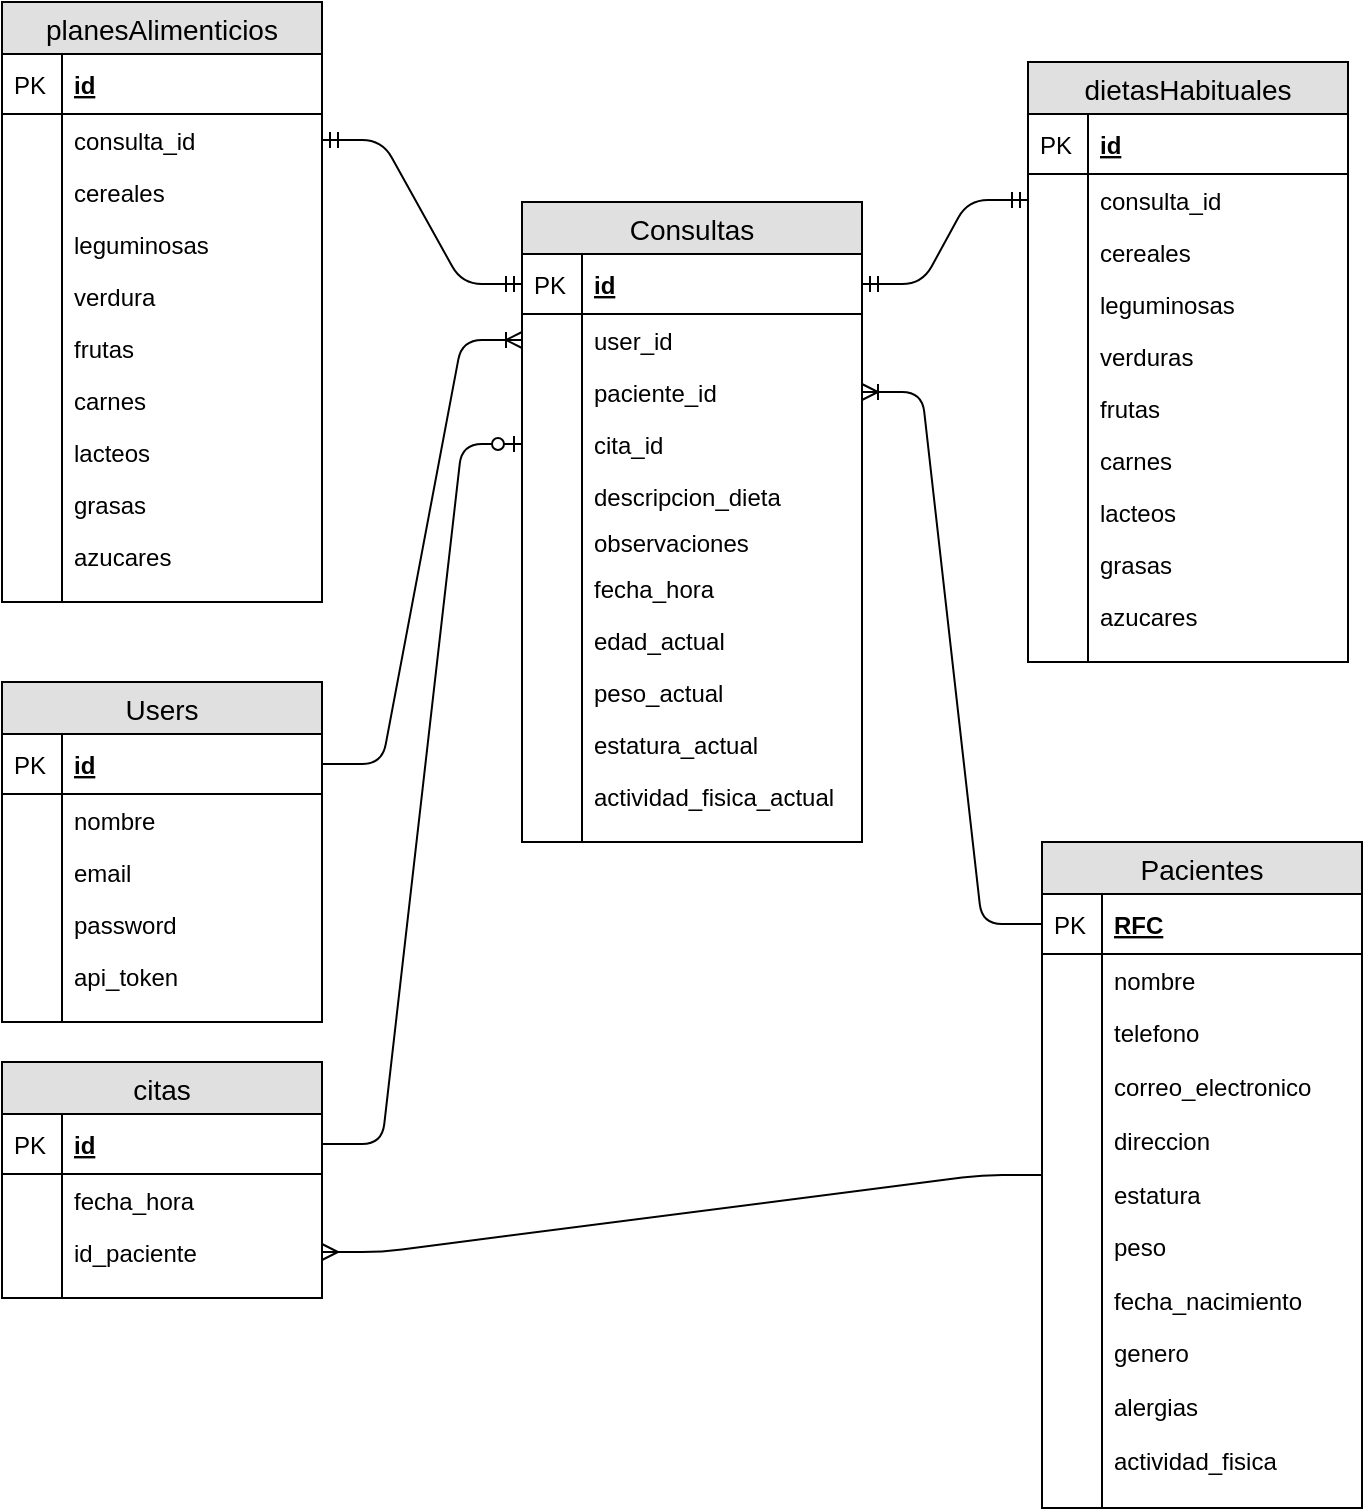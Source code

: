 <mxfile version="12.4.3" type="gitlab" pages="1">
  <diagram id="oVE6bmWussB_9HKteIKD" name="Page-1">
    <mxGraphModel dx="868" dy="492" grid="1" gridSize="10" guides="1" tooltips="1" connect="1" arrows="1" fold="1" page="1" pageScale="1" pageWidth="827" pageHeight="1169" math="0" shadow="0">
      <root>
        <mxCell id="0"/>
        <mxCell id="1" parent="0"/>
        <mxCell id="abFm9yk0dOPrLD0_e7VD-5" value="Users" style="swimlane;fontStyle=0;childLayout=stackLayout;horizontal=1;startSize=26;fillColor=#e0e0e0;horizontalStack=0;resizeParent=1;resizeParentMax=0;resizeLast=0;collapsible=1;marginBottom=0;swimlaneFillColor=#ffffff;align=center;fontSize=14;" parent="1" vertex="1">
          <mxGeometry x="120" y="350" width="160" height="170" as="geometry"/>
        </mxCell>
        <mxCell id="abFm9yk0dOPrLD0_e7VD-6" value="id" style="shape=partialRectangle;top=0;left=0;right=0;bottom=1;align=left;verticalAlign=middle;fillColor=none;spacingLeft=34;spacingRight=4;overflow=hidden;rotatable=0;points=[[0,0.5],[1,0.5]];portConstraint=eastwest;dropTarget=0;fontStyle=5;fontSize=12;" parent="abFm9yk0dOPrLD0_e7VD-5" vertex="1">
          <mxGeometry y="26" width="160" height="30" as="geometry"/>
        </mxCell>
        <mxCell id="abFm9yk0dOPrLD0_e7VD-7" value="PK" style="shape=partialRectangle;top=0;left=0;bottom=0;fillColor=none;align=left;verticalAlign=middle;spacingLeft=4;spacingRight=4;overflow=hidden;rotatable=0;points=[];portConstraint=eastwest;part=1;fontSize=12;" parent="abFm9yk0dOPrLD0_e7VD-6" vertex="1" connectable="0">
          <mxGeometry width="30" height="30" as="geometry"/>
        </mxCell>
        <mxCell id="abFm9yk0dOPrLD0_e7VD-8" value="nombre" style="shape=partialRectangle;top=0;left=0;right=0;bottom=0;align=left;verticalAlign=top;fillColor=none;spacingLeft=34;spacingRight=4;overflow=hidden;rotatable=0;points=[[0,0.5],[1,0.5]];portConstraint=eastwest;dropTarget=0;fontSize=12;" parent="abFm9yk0dOPrLD0_e7VD-5" vertex="1">
          <mxGeometry y="56" width="160" height="26" as="geometry"/>
        </mxCell>
        <mxCell id="abFm9yk0dOPrLD0_e7VD-9" value="" style="shape=partialRectangle;top=0;left=0;bottom=0;fillColor=none;align=left;verticalAlign=top;spacingLeft=4;spacingRight=4;overflow=hidden;rotatable=0;points=[];portConstraint=eastwest;part=1;fontSize=12;" parent="abFm9yk0dOPrLD0_e7VD-8" vertex="1" connectable="0">
          <mxGeometry width="30" height="26" as="geometry"/>
        </mxCell>
        <mxCell id="abFm9yk0dOPrLD0_e7VD-10" value="email" style="shape=partialRectangle;top=0;left=0;right=0;bottom=0;align=left;verticalAlign=top;fillColor=none;spacingLeft=34;spacingRight=4;overflow=hidden;rotatable=0;points=[[0,0.5],[1,0.5]];portConstraint=eastwest;dropTarget=0;fontSize=12;" parent="abFm9yk0dOPrLD0_e7VD-5" vertex="1">
          <mxGeometry y="82" width="160" height="26" as="geometry"/>
        </mxCell>
        <mxCell id="abFm9yk0dOPrLD0_e7VD-11" value="" style="shape=partialRectangle;top=0;left=0;bottom=0;fillColor=none;align=left;verticalAlign=top;spacingLeft=4;spacingRight=4;overflow=hidden;rotatable=0;points=[];portConstraint=eastwest;part=1;fontSize=12;" parent="abFm9yk0dOPrLD0_e7VD-10" vertex="1" connectable="0">
          <mxGeometry width="30" height="26" as="geometry"/>
        </mxCell>
        <mxCell id="abFm9yk0dOPrLD0_e7VD-16" value="password" style="shape=partialRectangle;top=0;left=0;right=0;bottom=0;align=left;verticalAlign=top;fillColor=none;spacingLeft=34;spacingRight=4;overflow=hidden;rotatable=0;points=[[0,0.5],[1,0.5]];portConstraint=eastwest;dropTarget=0;fontSize=12;" parent="abFm9yk0dOPrLD0_e7VD-5" vertex="1">
          <mxGeometry y="108" width="160" height="26" as="geometry"/>
        </mxCell>
        <mxCell id="abFm9yk0dOPrLD0_e7VD-17" value="" style="shape=partialRectangle;top=0;left=0;bottom=0;fillColor=none;align=left;verticalAlign=top;spacingLeft=4;spacingRight=4;overflow=hidden;rotatable=0;points=[];portConstraint=eastwest;part=1;fontSize=12;" parent="abFm9yk0dOPrLD0_e7VD-16" vertex="1" connectable="0">
          <mxGeometry width="30" height="26" as="geometry"/>
        </mxCell>
        <mxCell id="abFm9yk0dOPrLD0_e7VD-12" value="api_token" style="shape=partialRectangle;top=0;left=0;right=0;bottom=0;align=left;verticalAlign=top;fillColor=none;spacingLeft=34;spacingRight=4;overflow=hidden;rotatable=0;points=[[0,0.5],[1,0.5]];portConstraint=eastwest;dropTarget=0;fontSize=12;" parent="abFm9yk0dOPrLD0_e7VD-5" vertex="1">
          <mxGeometry y="134" width="160" height="26" as="geometry"/>
        </mxCell>
        <mxCell id="abFm9yk0dOPrLD0_e7VD-13" value="" style="shape=partialRectangle;top=0;left=0;bottom=0;fillColor=none;align=left;verticalAlign=top;spacingLeft=4;spacingRight=4;overflow=hidden;rotatable=0;points=[];portConstraint=eastwest;part=1;fontSize=12;" parent="abFm9yk0dOPrLD0_e7VD-12" vertex="1" connectable="0">
          <mxGeometry width="30" height="26" as="geometry"/>
        </mxCell>
        <mxCell id="abFm9yk0dOPrLD0_e7VD-14" value="" style="shape=partialRectangle;top=0;left=0;right=0;bottom=0;align=left;verticalAlign=top;fillColor=none;spacingLeft=34;spacingRight=4;overflow=hidden;rotatable=0;points=[[0,0.5],[1,0.5]];portConstraint=eastwest;dropTarget=0;fontSize=12;" parent="abFm9yk0dOPrLD0_e7VD-5" vertex="1">
          <mxGeometry y="160" width="160" height="10" as="geometry"/>
        </mxCell>
        <mxCell id="abFm9yk0dOPrLD0_e7VD-15" value="" style="shape=partialRectangle;top=0;left=0;bottom=0;fillColor=none;align=left;verticalAlign=top;spacingLeft=4;spacingRight=4;overflow=hidden;rotatable=0;points=[];portConstraint=eastwest;part=1;fontSize=12;" parent="abFm9yk0dOPrLD0_e7VD-14" vertex="1" connectable="0">
          <mxGeometry width="30" height="10" as="geometry"/>
        </mxCell>
        <mxCell id="abFm9yk0dOPrLD0_e7VD-18" value="Pacientes" style="swimlane;fontStyle=0;childLayout=stackLayout;horizontal=1;startSize=26;fillColor=#e0e0e0;horizontalStack=0;resizeParent=1;resizeParentMax=0;resizeLast=0;collapsible=1;marginBottom=0;swimlaneFillColor=#ffffff;align=center;fontSize=14;" parent="1" vertex="1">
          <mxGeometry x="640" y="430" width="160" height="333" as="geometry"/>
        </mxCell>
        <mxCell id="abFm9yk0dOPrLD0_e7VD-19" value="RFC" style="shape=partialRectangle;top=0;left=0;right=0;bottom=1;align=left;verticalAlign=middle;fillColor=none;spacingLeft=34;spacingRight=4;overflow=hidden;rotatable=0;points=[[0,0.5],[1,0.5]];portConstraint=eastwest;dropTarget=0;fontStyle=5;fontSize=12;" parent="abFm9yk0dOPrLD0_e7VD-18" vertex="1">
          <mxGeometry y="26" width="160" height="30" as="geometry"/>
        </mxCell>
        <mxCell id="abFm9yk0dOPrLD0_e7VD-20" value="PK" style="shape=partialRectangle;top=0;left=0;bottom=0;fillColor=none;align=left;verticalAlign=middle;spacingLeft=4;spacingRight=4;overflow=hidden;rotatable=0;points=[];portConstraint=eastwest;part=1;fontSize=12;" parent="abFm9yk0dOPrLD0_e7VD-19" vertex="1" connectable="0">
          <mxGeometry width="30" height="30" as="geometry"/>
        </mxCell>
        <mxCell id="abFm9yk0dOPrLD0_e7VD-21" value="nombre" style="shape=partialRectangle;top=0;left=0;right=0;bottom=0;align=left;verticalAlign=top;fillColor=none;spacingLeft=34;spacingRight=4;overflow=hidden;rotatable=0;points=[[0,0.5],[1,0.5]];portConstraint=eastwest;dropTarget=0;fontSize=12;" parent="abFm9yk0dOPrLD0_e7VD-18" vertex="1">
          <mxGeometry y="56" width="160" height="26" as="geometry"/>
        </mxCell>
        <mxCell id="abFm9yk0dOPrLD0_e7VD-22" value="" style="shape=partialRectangle;top=0;left=0;bottom=0;fillColor=none;align=left;verticalAlign=top;spacingLeft=4;spacingRight=4;overflow=hidden;rotatable=0;points=[];portConstraint=eastwest;part=1;fontSize=12;" parent="abFm9yk0dOPrLD0_e7VD-21" vertex="1" connectable="0">
          <mxGeometry width="30" height="26" as="geometry"/>
        </mxCell>
        <mxCell id="xMoSomRNT0wjGnmB1qVc-29" value="telefono" style="shape=partialRectangle;top=0;left=0;right=0;bottom=0;align=left;verticalAlign=top;fillColor=none;spacingLeft=34;spacingRight=4;overflow=hidden;rotatable=0;points=[[0,0.5],[1,0.5]];portConstraint=eastwest;dropTarget=0;fontSize=12;" parent="abFm9yk0dOPrLD0_e7VD-18" vertex="1">
          <mxGeometry y="82" width="160" height="27" as="geometry"/>
        </mxCell>
        <mxCell id="xMoSomRNT0wjGnmB1qVc-30" value="" style="shape=partialRectangle;top=0;left=0;bottom=0;fillColor=none;align=left;verticalAlign=top;spacingLeft=4;spacingRight=4;overflow=hidden;rotatable=0;points=[];portConstraint=eastwest;part=1;fontSize=12;" parent="xMoSomRNT0wjGnmB1qVc-29" vertex="1" connectable="0">
          <mxGeometry width="30" height="26" as="geometry"/>
        </mxCell>
        <mxCell id="xMoSomRNT0wjGnmB1qVc-31" value="correo_electronico" style="shape=partialRectangle;top=0;left=0;right=0;bottom=0;align=left;verticalAlign=top;fillColor=none;spacingLeft=34;spacingRight=4;overflow=hidden;rotatable=0;points=[[0,0.5],[1,0.5]];portConstraint=eastwest;dropTarget=0;fontSize=12;" parent="abFm9yk0dOPrLD0_e7VD-18" vertex="1">
          <mxGeometry y="109" width="160" height="27" as="geometry"/>
        </mxCell>
        <mxCell id="xMoSomRNT0wjGnmB1qVc-32" value="" style="shape=partialRectangle;top=0;left=0;bottom=0;fillColor=none;align=left;verticalAlign=top;spacingLeft=4;spacingRight=4;overflow=hidden;rotatable=0;points=[];portConstraint=eastwest;part=1;fontSize=12;" parent="xMoSomRNT0wjGnmB1qVc-31" vertex="1" connectable="0">
          <mxGeometry width="30" height="26" as="geometry"/>
        </mxCell>
        <mxCell id="xMoSomRNT0wjGnmB1qVc-33" value="direccion" style="shape=partialRectangle;top=0;left=0;right=0;bottom=0;align=left;verticalAlign=top;fillColor=none;spacingLeft=34;spacingRight=4;overflow=hidden;rotatable=0;points=[[0,0.5],[1,0.5]];portConstraint=eastwest;dropTarget=0;fontSize=12;" parent="abFm9yk0dOPrLD0_e7VD-18" vertex="1">
          <mxGeometry y="136" width="160" height="27" as="geometry"/>
        </mxCell>
        <mxCell id="xMoSomRNT0wjGnmB1qVc-34" value="" style="shape=partialRectangle;top=0;left=0;bottom=0;fillColor=none;align=left;verticalAlign=top;spacingLeft=4;spacingRight=4;overflow=hidden;rotatable=0;points=[];portConstraint=eastwest;part=1;fontSize=12;" parent="xMoSomRNT0wjGnmB1qVc-33" vertex="1" connectable="0">
          <mxGeometry width="30" height="26" as="geometry"/>
        </mxCell>
        <mxCell id="abFm9yk0dOPrLD0_e7VD-23" value="estatura" style="shape=partialRectangle;top=0;left=0;right=0;bottom=0;align=left;verticalAlign=top;fillColor=none;spacingLeft=34;spacingRight=4;overflow=hidden;rotatable=0;points=[[0,0.5],[1,0.5]];portConstraint=eastwest;dropTarget=0;fontSize=12;" parent="abFm9yk0dOPrLD0_e7VD-18" vertex="1">
          <mxGeometry y="163" width="160" height="26" as="geometry"/>
        </mxCell>
        <mxCell id="abFm9yk0dOPrLD0_e7VD-24" value="" style="shape=partialRectangle;top=0;left=0;bottom=0;fillColor=none;align=left;verticalAlign=top;spacingLeft=4;spacingRight=4;overflow=hidden;rotatable=0;points=[];portConstraint=eastwest;part=1;fontSize=12;" parent="abFm9yk0dOPrLD0_e7VD-23" vertex="1" connectable="0">
          <mxGeometry width="30" height="26" as="geometry"/>
        </mxCell>
        <mxCell id="abFm9yk0dOPrLD0_e7VD-25" value="peso" style="shape=partialRectangle;top=0;left=0;right=0;bottom=0;align=left;verticalAlign=top;fillColor=none;spacingLeft=34;spacingRight=4;overflow=hidden;rotatable=0;points=[[0,0.5],[1,0.5]];portConstraint=eastwest;dropTarget=0;fontSize=12;" parent="abFm9yk0dOPrLD0_e7VD-18" vertex="1">
          <mxGeometry y="189" width="160" height="27" as="geometry"/>
        </mxCell>
        <mxCell id="abFm9yk0dOPrLD0_e7VD-26" value="" style="shape=partialRectangle;top=0;left=0;bottom=0;fillColor=none;align=left;verticalAlign=top;spacingLeft=4;spacingRight=4;overflow=hidden;rotatable=0;points=[];portConstraint=eastwest;part=1;fontSize=12;" parent="abFm9yk0dOPrLD0_e7VD-25" vertex="1" connectable="0">
          <mxGeometry width="30" height="26" as="geometry"/>
        </mxCell>
        <mxCell id="abFm9yk0dOPrLD0_e7VD-54" value="fecha_nacimiento" style="shape=partialRectangle;top=0;left=0;right=0;bottom=0;align=left;verticalAlign=top;fillColor=none;spacingLeft=34;spacingRight=4;overflow=hidden;rotatable=0;points=[[0,0.5],[1,0.5]];portConstraint=eastwest;dropTarget=0;fontSize=12;" parent="abFm9yk0dOPrLD0_e7VD-18" vertex="1">
          <mxGeometry y="216" width="160" height="26" as="geometry"/>
        </mxCell>
        <mxCell id="abFm9yk0dOPrLD0_e7VD-55" value="" style="shape=partialRectangle;top=0;left=0;bottom=0;fillColor=none;align=left;verticalAlign=top;spacingLeft=4;spacingRight=4;overflow=hidden;rotatable=0;points=[];portConstraint=eastwest;part=1;fontSize=12;" parent="abFm9yk0dOPrLD0_e7VD-54" vertex="1" connectable="0">
          <mxGeometry width="30" height="26" as="geometry"/>
        </mxCell>
        <mxCell id="abFm9yk0dOPrLD0_e7VD-64" value="genero" style="shape=partialRectangle;top=0;left=0;right=0;bottom=0;align=left;verticalAlign=top;fillColor=none;spacingLeft=34;spacingRight=4;overflow=hidden;rotatable=0;points=[[0,0.5],[1,0.5]];portConstraint=eastwest;dropTarget=0;fontSize=12;" parent="abFm9yk0dOPrLD0_e7VD-18" vertex="1">
          <mxGeometry y="242" width="160" height="27" as="geometry"/>
        </mxCell>
        <mxCell id="abFm9yk0dOPrLD0_e7VD-65" value="" style="shape=partialRectangle;top=0;left=0;bottom=0;fillColor=none;align=left;verticalAlign=top;spacingLeft=4;spacingRight=4;overflow=hidden;rotatable=0;points=[];portConstraint=eastwest;part=1;fontSize=12;" parent="abFm9yk0dOPrLD0_e7VD-64" vertex="1" connectable="0">
          <mxGeometry width="30" height="26" as="geometry"/>
        </mxCell>
        <mxCell id="abFm9yk0dOPrLD0_e7VD-68" value="alergias" style="shape=partialRectangle;top=0;left=0;right=0;bottom=0;align=left;verticalAlign=top;fillColor=none;spacingLeft=34;spacingRight=4;overflow=hidden;rotatable=0;points=[[0,0.5],[1,0.5]];portConstraint=eastwest;dropTarget=0;fontSize=12;" parent="abFm9yk0dOPrLD0_e7VD-18" vertex="1">
          <mxGeometry y="269" width="160" height="27" as="geometry"/>
        </mxCell>
        <mxCell id="abFm9yk0dOPrLD0_e7VD-69" value="" style="shape=partialRectangle;top=0;left=0;bottom=0;fillColor=none;align=left;verticalAlign=top;spacingLeft=4;spacingRight=4;overflow=hidden;rotatable=0;points=[];portConstraint=eastwest;part=1;fontSize=12;" parent="abFm9yk0dOPrLD0_e7VD-68" vertex="1" connectable="0">
          <mxGeometry width="30" height="26" as="geometry"/>
        </mxCell>
        <mxCell id="abFm9yk0dOPrLD0_e7VD-70" value="actividad_fisica" style="shape=partialRectangle;top=0;left=0;right=0;bottom=0;align=left;verticalAlign=top;fillColor=none;spacingLeft=34;spacingRight=4;overflow=hidden;rotatable=0;points=[[0,0.5],[1,0.5]];portConstraint=eastwest;dropTarget=0;fontSize=12;" parent="abFm9yk0dOPrLD0_e7VD-18" vertex="1">
          <mxGeometry y="296" width="160" height="27" as="geometry"/>
        </mxCell>
        <mxCell id="abFm9yk0dOPrLD0_e7VD-71" value="" style="shape=partialRectangle;top=0;left=0;bottom=0;fillColor=none;align=left;verticalAlign=top;spacingLeft=4;spacingRight=4;overflow=hidden;rotatable=0;points=[];portConstraint=eastwest;part=1;fontSize=12;" parent="abFm9yk0dOPrLD0_e7VD-70" vertex="1" connectable="0">
          <mxGeometry width="30" height="26" as="geometry"/>
        </mxCell>
        <mxCell id="abFm9yk0dOPrLD0_e7VD-27" value="" style="shape=partialRectangle;top=0;left=0;right=0;bottom=0;align=left;verticalAlign=top;fillColor=none;spacingLeft=34;spacingRight=4;overflow=hidden;rotatable=0;points=[[0,0.5],[1,0.5]];portConstraint=eastwest;dropTarget=0;fontSize=12;" parent="abFm9yk0dOPrLD0_e7VD-18" vertex="1">
          <mxGeometry y="323" width="160" height="10" as="geometry"/>
        </mxCell>
        <mxCell id="abFm9yk0dOPrLD0_e7VD-28" value="" style="shape=partialRectangle;top=0;left=0;bottom=0;fillColor=none;align=left;verticalAlign=top;spacingLeft=4;spacingRight=4;overflow=hidden;rotatable=0;points=[];portConstraint=eastwest;part=1;fontSize=12;" parent="abFm9yk0dOPrLD0_e7VD-27" vertex="1" connectable="0">
          <mxGeometry width="30" height="10" as="geometry"/>
        </mxCell>
        <mxCell id="abFm9yk0dOPrLD0_e7VD-29" value="citas" style="swimlane;fontStyle=0;childLayout=stackLayout;horizontal=1;startSize=26;fillColor=#e0e0e0;horizontalStack=0;resizeParent=1;resizeParentMax=0;resizeLast=0;collapsible=1;marginBottom=0;swimlaneFillColor=#ffffff;align=center;fontSize=14;" parent="1" vertex="1">
          <mxGeometry x="120" y="540" width="160" height="118" as="geometry"/>
        </mxCell>
        <mxCell id="abFm9yk0dOPrLD0_e7VD-30" value="id" style="shape=partialRectangle;top=0;left=0;right=0;bottom=1;align=left;verticalAlign=middle;fillColor=none;spacingLeft=34;spacingRight=4;overflow=hidden;rotatable=0;points=[[0,0.5],[1,0.5]];portConstraint=eastwest;dropTarget=0;fontStyle=5;fontSize=12;" parent="abFm9yk0dOPrLD0_e7VD-29" vertex="1">
          <mxGeometry y="26" width="160" height="30" as="geometry"/>
        </mxCell>
        <mxCell id="abFm9yk0dOPrLD0_e7VD-31" value="PK" style="shape=partialRectangle;top=0;left=0;bottom=0;fillColor=none;align=left;verticalAlign=middle;spacingLeft=4;spacingRight=4;overflow=hidden;rotatable=0;points=[];portConstraint=eastwest;part=1;fontSize=12;" parent="abFm9yk0dOPrLD0_e7VD-30" vertex="1" connectable="0">
          <mxGeometry width="30" height="30" as="geometry"/>
        </mxCell>
        <mxCell id="abFm9yk0dOPrLD0_e7VD-32" value="fecha_hora" style="shape=partialRectangle;top=0;left=0;right=0;bottom=0;align=left;verticalAlign=top;fillColor=none;spacingLeft=34;spacingRight=4;overflow=hidden;rotatable=0;points=[[0,0.5],[1,0.5]];portConstraint=eastwest;dropTarget=0;fontSize=12;" parent="abFm9yk0dOPrLD0_e7VD-29" vertex="1">
          <mxGeometry y="56" width="160" height="26" as="geometry"/>
        </mxCell>
        <mxCell id="abFm9yk0dOPrLD0_e7VD-33" value="" style="shape=partialRectangle;top=0;left=0;bottom=0;fillColor=none;align=left;verticalAlign=top;spacingLeft=4;spacingRight=4;overflow=hidden;rotatable=0;points=[];portConstraint=eastwest;part=1;fontSize=12;" parent="abFm9yk0dOPrLD0_e7VD-32" vertex="1" connectable="0">
          <mxGeometry width="30" height="26" as="geometry"/>
        </mxCell>
        <mxCell id="abFm9yk0dOPrLD0_e7VD-34" value="id_paciente" style="shape=partialRectangle;top=0;left=0;right=0;bottom=0;align=left;verticalAlign=top;fillColor=none;spacingLeft=34;spacingRight=4;overflow=hidden;rotatable=0;points=[[0,0.5],[1,0.5]];portConstraint=eastwest;dropTarget=0;fontSize=12;" parent="abFm9yk0dOPrLD0_e7VD-29" vertex="1">
          <mxGeometry y="82" width="160" height="26" as="geometry"/>
        </mxCell>
        <mxCell id="abFm9yk0dOPrLD0_e7VD-35" value="" style="shape=partialRectangle;top=0;left=0;bottom=0;fillColor=none;align=left;verticalAlign=top;spacingLeft=4;spacingRight=4;overflow=hidden;rotatable=0;points=[];portConstraint=eastwest;part=1;fontSize=12;" parent="abFm9yk0dOPrLD0_e7VD-34" vertex="1" connectable="0">
          <mxGeometry width="30" height="26" as="geometry"/>
        </mxCell>
        <mxCell id="abFm9yk0dOPrLD0_e7VD-38" value="" style="shape=partialRectangle;top=0;left=0;right=0;bottom=0;align=left;verticalAlign=top;fillColor=none;spacingLeft=34;spacingRight=4;overflow=hidden;rotatable=0;points=[[0,0.5],[1,0.5]];portConstraint=eastwest;dropTarget=0;fontSize=12;" parent="abFm9yk0dOPrLD0_e7VD-29" vertex="1">
          <mxGeometry y="108" width="160" height="10" as="geometry"/>
        </mxCell>
        <mxCell id="abFm9yk0dOPrLD0_e7VD-39" value="" style="shape=partialRectangle;top=0;left=0;bottom=0;fillColor=none;align=left;verticalAlign=top;spacingLeft=4;spacingRight=4;overflow=hidden;rotatable=0;points=[];portConstraint=eastwest;part=1;fontSize=12;" parent="abFm9yk0dOPrLD0_e7VD-38" vertex="1" connectable="0">
          <mxGeometry width="30" height="10" as="geometry"/>
        </mxCell>
        <mxCell id="abFm9yk0dOPrLD0_e7VD-40" value="Consultas" style="swimlane;fontStyle=0;childLayout=stackLayout;horizontal=1;startSize=26;fillColor=#e0e0e0;horizontalStack=0;resizeParent=1;resizeParentMax=0;resizeLast=0;collapsible=1;marginBottom=0;swimlaneFillColor=#ffffff;align=center;fontSize=14;" parent="1" vertex="1">
          <mxGeometry x="380" y="110" width="170" height="320" as="geometry"/>
        </mxCell>
        <mxCell id="abFm9yk0dOPrLD0_e7VD-41" value="id" style="shape=partialRectangle;top=0;left=0;right=0;bottom=1;align=left;verticalAlign=middle;fillColor=none;spacingLeft=34;spacingRight=4;overflow=hidden;rotatable=0;points=[[0,0.5],[1,0.5]];portConstraint=eastwest;dropTarget=0;fontStyle=5;fontSize=12;" parent="abFm9yk0dOPrLD0_e7VD-40" vertex="1">
          <mxGeometry y="26" width="170" height="30" as="geometry"/>
        </mxCell>
        <mxCell id="abFm9yk0dOPrLD0_e7VD-42" value="PK" style="shape=partialRectangle;top=0;left=0;bottom=0;fillColor=none;align=left;verticalAlign=middle;spacingLeft=4;spacingRight=4;overflow=hidden;rotatable=0;points=[];portConstraint=eastwest;part=1;fontSize=12;" parent="abFm9yk0dOPrLD0_e7VD-41" vertex="1" connectable="0">
          <mxGeometry width="30" height="30" as="geometry"/>
        </mxCell>
        <mxCell id="abFm9yk0dOPrLD0_e7VD-43" value="user_id" style="shape=partialRectangle;top=0;left=0;right=0;bottom=0;align=left;verticalAlign=top;fillColor=none;spacingLeft=34;spacingRight=4;overflow=hidden;rotatable=0;points=[[0,0.5],[1,0.5]];portConstraint=eastwest;dropTarget=0;fontSize=12;" parent="abFm9yk0dOPrLD0_e7VD-40" vertex="1">
          <mxGeometry y="56" width="170" height="26" as="geometry"/>
        </mxCell>
        <mxCell id="abFm9yk0dOPrLD0_e7VD-44" value="" style="shape=partialRectangle;top=0;left=0;bottom=0;fillColor=none;align=left;verticalAlign=top;spacingLeft=4;spacingRight=4;overflow=hidden;rotatable=0;points=[];portConstraint=eastwest;part=1;fontSize=12;" parent="abFm9yk0dOPrLD0_e7VD-43" vertex="1" connectable="0">
          <mxGeometry width="30" height="26" as="geometry"/>
        </mxCell>
        <mxCell id="abFm9yk0dOPrLD0_e7VD-45" value="paciente_id" style="shape=partialRectangle;top=0;left=0;right=0;bottom=0;align=left;verticalAlign=top;fillColor=none;spacingLeft=34;spacingRight=4;overflow=hidden;rotatable=0;points=[[0,0.5],[1,0.5]];portConstraint=eastwest;dropTarget=0;fontSize=12;" parent="abFm9yk0dOPrLD0_e7VD-40" vertex="1">
          <mxGeometry y="82" width="170" height="26" as="geometry"/>
        </mxCell>
        <mxCell id="abFm9yk0dOPrLD0_e7VD-46" value="" style="shape=partialRectangle;top=0;left=0;bottom=0;fillColor=none;align=left;verticalAlign=top;spacingLeft=4;spacingRight=4;overflow=hidden;rotatable=0;points=[];portConstraint=eastwest;part=1;fontSize=12;" parent="abFm9yk0dOPrLD0_e7VD-45" vertex="1" connectable="0">
          <mxGeometry width="30" height="26" as="geometry"/>
        </mxCell>
        <mxCell id="abFm9yk0dOPrLD0_e7VD-47" value="cita_id" style="shape=partialRectangle;top=0;left=0;right=0;bottom=0;align=left;verticalAlign=top;fillColor=none;spacingLeft=34;spacingRight=4;overflow=hidden;rotatable=0;points=[[0,0.5],[1,0.5]];portConstraint=eastwest;dropTarget=0;fontSize=12;" parent="abFm9yk0dOPrLD0_e7VD-40" vertex="1">
          <mxGeometry y="108" width="170" height="26" as="geometry"/>
        </mxCell>
        <mxCell id="abFm9yk0dOPrLD0_e7VD-48" value="" style="shape=partialRectangle;top=0;left=0;bottom=0;fillColor=none;align=left;verticalAlign=top;spacingLeft=4;spacingRight=4;overflow=hidden;rotatable=0;points=[];portConstraint=eastwest;part=1;fontSize=12;" parent="abFm9yk0dOPrLD0_e7VD-47" vertex="1" connectable="0">
          <mxGeometry width="30" height="26" as="geometry"/>
        </mxCell>
        <mxCell id="og-kodhbtXQOgZA4qNrD-9" value="descripcion_dieta" style="shape=partialRectangle;top=0;left=0;right=0;bottom=0;align=left;verticalAlign=top;fillColor=none;spacingLeft=34;spacingRight=4;overflow=hidden;rotatable=0;points=[[0,0.5],[1,0.5]];portConstraint=eastwest;dropTarget=0;fontSize=12;" parent="abFm9yk0dOPrLD0_e7VD-40" vertex="1">
          <mxGeometry y="134" width="170" height="23" as="geometry"/>
        </mxCell>
        <mxCell id="og-kodhbtXQOgZA4qNrD-10" value="" style="shape=partialRectangle;top=0;left=0;bottom=0;fillColor=none;align=left;verticalAlign=top;spacingLeft=4;spacingRight=4;overflow=hidden;rotatable=0;points=[];portConstraint=eastwest;part=1;fontSize=12;" parent="og-kodhbtXQOgZA4qNrD-9" vertex="1" connectable="0">
          <mxGeometry width="30" height="26" as="geometry"/>
        </mxCell>
        <mxCell id="abFm9yk0dOPrLD0_e7VD-74" value="observaciones" style="shape=partialRectangle;top=0;left=0;right=0;bottom=0;align=left;verticalAlign=top;fillColor=none;spacingLeft=34;spacingRight=4;overflow=hidden;rotatable=0;points=[[0,0.5],[1,0.5]];portConstraint=eastwest;dropTarget=0;fontSize=12;" parent="abFm9yk0dOPrLD0_e7VD-40" vertex="1">
          <mxGeometry y="157" width="170" height="23" as="geometry"/>
        </mxCell>
        <mxCell id="abFm9yk0dOPrLD0_e7VD-75" value="" style="shape=partialRectangle;top=0;left=0;bottom=0;fillColor=none;align=left;verticalAlign=top;spacingLeft=4;spacingRight=4;overflow=hidden;rotatable=0;points=[];portConstraint=eastwest;part=1;fontSize=12;" parent="abFm9yk0dOPrLD0_e7VD-74" vertex="1" connectable="0">
          <mxGeometry width="30" height="26" as="geometry"/>
        </mxCell>
        <mxCell id="abFm9yk0dOPrLD0_e7VD-80" value="fecha_hora" style="shape=partialRectangle;top=0;left=0;right=0;bottom=0;align=left;verticalAlign=top;fillColor=none;spacingLeft=34;spacingRight=4;overflow=hidden;rotatable=0;points=[[0,0.5],[1,0.5]];portConstraint=eastwest;dropTarget=0;fontSize=12;" parent="abFm9yk0dOPrLD0_e7VD-40" vertex="1">
          <mxGeometry y="180" width="170" height="26" as="geometry"/>
        </mxCell>
        <mxCell id="abFm9yk0dOPrLD0_e7VD-81" value="" style="shape=partialRectangle;top=0;left=0;bottom=0;fillColor=none;align=left;verticalAlign=top;spacingLeft=4;spacingRight=4;overflow=hidden;rotatable=0;points=[];portConstraint=eastwest;part=1;fontSize=12;" parent="abFm9yk0dOPrLD0_e7VD-80" vertex="1" connectable="0">
          <mxGeometry width="30" height="26" as="geometry"/>
        </mxCell>
        <mxCell id="og-kodhbtXQOgZA4qNrD-1" value="edad_actual" style="shape=partialRectangle;top=0;left=0;right=0;bottom=0;align=left;verticalAlign=top;fillColor=none;spacingLeft=34;spacingRight=4;overflow=hidden;rotatable=0;points=[[0,0.5],[1,0.5]];portConstraint=eastwest;dropTarget=0;fontSize=12;" parent="abFm9yk0dOPrLD0_e7VD-40" vertex="1">
          <mxGeometry y="206" width="170" height="26" as="geometry"/>
        </mxCell>
        <mxCell id="og-kodhbtXQOgZA4qNrD-2" value="" style="shape=partialRectangle;top=0;left=0;bottom=0;fillColor=none;align=left;verticalAlign=top;spacingLeft=4;spacingRight=4;overflow=hidden;rotatable=0;points=[];portConstraint=eastwest;part=1;fontSize=12;" parent="og-kodhbtXQOgZA4qNrD-1" vertex="1" connectable="0">
          <mxGeometry width="30" height="26" as="geometry"/>
        </mxCell>
        <mxCell id="og-kodhbtXQOgZA4qNrD-5" value="peso_actual" style="shape=partialRectangle;top=0;left=0;right=0;bottom=0;align=left;verticalAlign=top;fillColor=none;spacingLeft=34;spacingRight=4;overflow=hidden;rotatable=0;points=[[0,0.5],[1,0.5]];portConstraint=eastwest;dropTarget=0;fontSize=12;" parent="abFm9yk0dOPrLD0_e7VD-40" vertex="1">
          <mxGeometry y="232" width="170" height="26" as="geometry"/>
        </mxCell>
        <mxCell id="og-kodhbtXQOgZA4qNrD-6" value="" style="shape=partialRectangle;top=0;left=0;bottom=0;fillColor=none;align=left;verticalAlign=top;spacingLeft=4;spacingRight=4;overflow=hidden;rotatable=0;points=[];portConstraint=eastwest;part=1;fontSize=12;" parent="og-kodhbtXQOgZA4qNrD-5" vertex="1" connectable="0">
          <mxGeometry width="30" height="26" as="geometry"/>
        </mxCell>
        <mxCell id="og-kodhbtXQOgZA4qNrD-3" value="estatura_actual" style="shape=partialRectangle;top=0;left=0;right=0;bottom=0;align=left;verticalAlign=top;fillColor=none;spacingLeft=34;spacingRight=4;overflow=hidden;rotatable=0;points=[[0,0.5],[1,0.5]];portConstraint=eastwest;dropTarget=0;fontSize=12;" parent="abFm9yk0dOPrLD0_e7VD-40" vertex="1">
          <mxGeometry y="258" width="170" height="26" as="geometry"/>
        </mxCell>
        <mxCell id="og-kodhbtXQOgZA4qNrD-4" value="" style="shape=partialRectangle;top=0;left=0;bottom=0;fillColor=none;align=left;verticalAlign=top;spacingLeft=4;spacingRight=4;overflow=hidden;rotatable=0;points=[];portConstraint=eastwest;part=1;fontSize=12;" parent="og-kodhbtXQOgZA4qNrD-3" vertex="1" connectable="0">
          <mxGeometry width="30" height="26" as="geometry"/>
        </mxCell>
        <mxCell id="og-kodhbtXQOgZA4qNrD-7" value="actividad_fisica_actual" style="shape=partialRectangle;top=0;left=0;right=0;bottom=0;align=left;verticalAlign=top;fillColor=none;spacingLeft=34;spacingRight=4;overflow=hidden;rotatable=0;points=[[0,0.5],[1,0.5]];portConstraint=eastwest;dropTarget=0;fontSize=12;" parent="abFm9yk0dOPrLD0_e7VD-40" vertex="1">
          <mxGeometry y="284" width="170" height="26" as="geometry"/>
        </mxCell>
        <mxCell id="og-kodhbtXQOgZA4qNrD-8" value="" style="shape=partialRectangle;top=0;left=0;bottom=0;fillColor=none;align=left;verticalAlign=top;spacingLeft=4;spacingRight=4;overflow=hidden;rotatable=0;points=[];portConstraint=eastwest;part=1;fontSize=12;" parent="og-kodhbtXQOgZA4qNrD-7" vertex="1" connectable="0">
          <mxGeometry width="30" height="26" as="geometry"/>
        </mxCell>
        <mxCell id="abFm9yk0dOPrLD0_e7VD-49" value="" style="shape=partialRectangle;top=0;left=0;right=0;bottom=0;align=left;verticalAlign=top;fillColor=none;spacingLeft=34;spacingRight=4;overflow=hidden;rotatable=0;points=[[0,0.5],[1,0.5]];portConstraint=eastwest;dropTarget=0;fontSize=12;" parent="abFm9yk0dOPrLD0_e7VD-40" vertex="1">
          <mxGeometry y="310" width="170" height="10" as="geometry"/>
        </mxCell>
        <mxCell id="abFm9yk0dOPrLD0_e7VD-50" value="" style="shape=partialRectangle;top=0;left=0;bottom=0;fillColor=none;align=left;verticalAlign=top;spacingLeft=4;spacingRight=4;overflow=hidden;rotatable=0;points=[];portConstraint=eastwest;part=1;fontSize=12;" parent="abFm9yk0dOPrLD0_e7VD-49" vertex="1" connectable="0">
          <mxGeometry width="30" height="10" as="geometry"/>
        </mxCell>
        <mxCell id="abFm9yk0dOPrLD0_e7VD-83" value="" style="edgeStyle=entityRelationEdgeStyle;fontSize=12;html=1;endArrow=ERzeroToOne;endFill=1;" parent="1" source="abFm9yk0dOPrLD0_e7VD-30" target="abFm9yk0dOPrLD0_e7VD-47" edge="1">
          <mxGeometry width="100" height="100" relative="1" as="geometry">
            <mxPoint x="320" y="390" as="sourcePoint"/>
            <mxPoint x="420" y="290" as="targetPoint"/>
          </mxGeometry>
        </mxCell>
        <mxCell id="abFm9yk0dOPrLD0_e7VD-84" value="dietasHabituales" style="swimlane;fontStyle=0;childLayout=stackLayout;horizontal=1;startSize=26;fillColor=#e0e0e0;horizontalStack=0;resizeParent=1;resizeParentMax=0;resizeLast=0;collapsible=1;marginBottom=0;swimlaneFillColor=#ffffff;align=center;fontSize=14;" parent="1" vertex="1">
          <mxGeometry x="633" y="40" width="160" height="300" as="geometry"/>
        </mxCell>
        <mxCell id="abFm9yk0dOPrLD0_e7VD-85" value="id" style="shape=partialRectangle;top=0;left=0;right=0;bottom=1;align=left;verticalAlign=middle;fillColor=none;spacingLeft=34;spacingRight=4;overflow=hidden;rotatable=0;points=[[0,0.5],[1,0.5]];portConstraint=eastwest;dropTarget=0;fontStyle=5;fontSize=12;" parent="abFm9yk0dOPrLD0_e7VD-84" vertex="1">
          <mxGeometry y="26" width="160" height="30" as="geometry"/>
        </mxCell>
        <mxCell id="abFm9yk0dOPrLD0_e7VD-86" value="PK" style="shape=partialRectangle;top=0;left=0;bottom=0;fillColor=none;align=left;verticalAlign=middle;spacingLeft=4;spacingRight=4;overflow=hidden;rotatable=0;points=[];portConstraint=eastwest;part=1;fontSize=12;" parent="abFm9yk0dOPrLD0_e7VD-85" vertex="1" connectable="0">
          <mxGeometry width="30" height="30" as="geometry"/>
        </mxCell>
        <mxCell id="abFm9yk0dOPrLD0_e7VD-87" value="consulta_id" style="shape=partialRectangle;top=0;left=0;right=0;bottom=0;align=left;verticalAlign=top;fillColor=none;spacingLeft=34;spacingRight=4;overflow=hidden;rotatable=0;points=[[0,0.5],[1,0.5]];portConstraint=eastwest;dropTarget=0;fontSize=12;" parent="abFm9yk0dOPrLD0_e7VD-84" vertex="1">
          <mxGeometry y="56" width="160" height="26" as="geometry"/>
        </mxCell>
        <mxCell id="abFm9yk0dOPrLD0_e7VD-88" value="" style="shape=partialRectangle;top=0;left=0;bottom=0;fillColor=none;align=left;verticalAlign=top;spacingLeft=4;spacingRight=4;overflow=hidden;rotatable=0;points=[];portConstraint=eastwest;part=1;fontSize=12;" parent="abFm9yk0dOPrLD0_e7VD-87" vertex="1" connectable="0">
          <mxGeometry width="30" height="26" as="geometry"/>
        </mxCell>
        <mxCell id="abFm9yk0dOPrLD0_e7VD-106" value="cereales" style="shape=partialRectangle;top=0;left=0;right=0;bottom=0;align=left;verticalAlign=top;fillColor=none;spacingLeft=34;spacingRight=4;overflow=hidden;rotatable=0;points=[[0,0.5],[1,0.5]];portConstraint=eastwest;dropTarget=0;fontSize=12;" parent="abFm9yk0dOPrLD0_e7VD-84" vertex="1">
          <mxGeometry y="82" width="160" height="26" as="geometry"/>
        </mxCell>
        <mxCell id="abFm9yk0dOPrLD0_e7VD-107" value="" style="shape=partialRectangle;top=0;left=0;bottom=0;fillColor=none;align=left;verticalAlign=top;spacingLeft=4;spacingRight=4;overflow=hidden;rotatable=0;points=[];portConstraint=eastwest;part=1;fontSize=12;" parent="abFm9yk0dOPrLD0_e7VD-106" vertex="1" connectable="0">
          <mxGeometry width="30" height="26" as="geometry"/>
        </mxCell>
        <mxCell id="EgFEN5SOi2QDh-9TNJ3L-1" value="leguminosas" style="shape=partialRectangle;top=0;left=0;right=0;bottom=0;align=left;verticalAlign=top;fillColor=none;spacingLeft=34;spacingRight=4;overflow=hidden;rotatable=0;points=[[0,0.5],[1,0.5]];portConstraint=eastwest;dropTarget=0;fontSize=12;" parent="abFm9yk0dOPrLD0_e7VD-84" vertex="1">
          <mxGeometry y="108" width="160" height="26" as="geometry"/>
        </mxCell>
        <mxCell id="EgFEN5SOi2QDh-9TNJ3L-2" value="" style="shape=partialRectangle;top=0;left=0;bottom=0;fillColor=none;align=left;verticalAlign=top;spacingLeft=4;spacingRight=4;overflow=hidden;rotatable=0;points=[];portConstraint=eastwest;part=1;fontSize=12;" parent="EgFEN5SOi2QDh-9TNJ3L-1" vertex="1" connectable="0">
          <mxGeometry width="30" height="26" as="geometry"/>
        </mxCell>
        <mxCell id="emqhWhPG76Nv7eY_3jDf-1" value="verduras" style="shape=partialRectangle;top=0;left=0;right=0;bottom=0;align=left;verticalAlign=top;fillColor=none;spacingLeft=34;spacingRight=4;overflow=hidden;rotatable=0;points=[[0,0.5],[1,0.5]];portConstraint=eastwest;dropTarget=0;fontSize=12;" parent="abFm9yk0dOPrLD0_e7VD-84" vertex="1">
          <mxGeometry y="134" width="160" height="26" as="geometry"/>
        </mxCell>
        <mxCell id="emqhWhPG76Nv7eY_3jDf-2" value="" style="shape=partialRectangle;top=0;left=0;bottom=0;fillColor=none;align=left;verticalAlign=top;spacingLeft=4;spacingRight=4;overflow=hidden;rotatable=0;points=[];portConstraint=eastwest;part=1;fontSize=12;" parent="emqhWhPG76Nv7eY_3jDf-1" vertex="1" connectable="0">
          <mxGeometry width="30" height="26" as="geometry"/>
        </mxCell>
        <mxCell id="abFm9yk0dOPrLD0_e7VD-89" value="frutas" style="shape=partialRectangle;top=0;left=0;right=0;bottom=0;align=left;verticalAlign=top;fillColor=none;spacingLeft=34;spacingRight=4;overflow=hidden;rotatable=0;points=[[0,0.5],[1,0.5]];portConstraint=eastwest;dropTarget=0;fontSize=12;" parent="abFm9yk0dOPrLD0_e7VD-84" vertex="1">
          <mxGeometry y="160" width="160" height="26" as="geometry"/>
        </mxCell>
        <mxCell id="abFm9yk0dOPrLD0_e7VD-90" value="" style="shape=partialRectangle;top=0;left=0;bottom=0;fillColor=none;align=left;verticalAlign=top;spacingLeft=4;spacingRight=4;overflow=hidden;rotatable=0;points=[];portConstraint=eastwest;part=1;fontSize=12;" parent="abFm9yk0dOPrLD0_e7VD-89" vertex="1" connectable="0">
          <mxGeometry width="30" height="26" as="geometry"/>
        </mxCell>
        <mxCell id="abFm9yk0dOPrLD0_e7VD-91" value="carnes" style="shape=partialRectangle;top=0;left=0;right=0;bottom=0;align=left;verticalAlign=top;fillColor=none;spacingLeft=34;spacingRight=4;overflow=hidden;rotatable=0;points=[[0,0.5],[1,0.5]];portConstraint=eastwest;dropTarget=0;fontSize=12;" parent="abFm9yk0dOPrLD0_e7VD-84" vertex="1">
          <mxGeometry y="186" width="160" height="26" as="geometry"/>
        </mxCell>
        <mxCell id="abFm9yk0dOPrLD0_e7VD-92" value="" style="shape=partialRectangle;top=0;left=0;bottom=0;fillColor=none;align=left;verticalAlign=top;spacingLeft=4;spacingRight=4;overflow=hidden;rotatable=0;points=[];portConstraint=eastwest;part=1;fontSize=12;" parent="abFm9yk0dOPrLD0_e7VD-91" vertex="1" connectable="0">
          <mxGeometry width="30" height="26" as="geometry"/>
        </mxCell>
        <mxCell id="EgFEN5SOi2QDh-9TNJ3L-4" value="lacteos" style="shape=partialRectangle;top=0;left=0;right=0;bottom=0;align=left;verticalAlign=top;fillColor=none;spacingLeft=34;spacingRight=4;overflow=hidden;rotatable=0;points=[[0,0.5],[1,0.5]];portConstraint=eastwest;dropTarget=0;fontSize=12;" parent="abFm9yk0dOPrLD0_e7VD-84" vertex="1">
          <mxGeometry y="212" width="160" height="26" as="geometry"/>
        </mxCell>
        <mxCell id="EgFEN5SOi2QDh-9TNJ3L-5" value="" style="shape=partialRectangle;top=0;left=0;bottom=0;fillColor=none;align=left;verticalAlign=top;spacingLeft=4;spacingRight=4;overflow=hidden;rotatable=0;points=[];portConstraint=eastwest;part=1;fontSize=12;" parent="EgFEN5SOi2QDh-9TNJ3L-4" vertex="1" connectable="0">
          <mxGeometry width="30" height="26" as="geometry"/>
        </mxCell>
        <mxCell id="EgFEN5SOi2QDh-9TNJ3L-6" value="grasas" style="shape=partialRectangle;top=0;left=0;right=0;bottom=0;align=left;verticalAlign=top;fillColor=none;spacingLeft=34;spacingRight=4;overflow=hidden;rotatable=0;points=[[0,0.5],[1,0.5]];portConstraint=eastwest;dropTarget=0;fontSize=12;" parent="abFm9yk0dOPrLD0_e7VD-84" vertex="1">
          <mxGeometry y="238" width="160" height="26" as="geometry"/>
        </mxCell>
        <mxCell id="EgFEN5SOi2QDh-9TNJ3L-7" value="" style="shape=partialRectangle;top=0;left=0;bottom=0;fillColor=none;align=left;verticalAlign=top;spacingLeft=4;spacingRight=4;overflow=hidden;rotatable=0;points=[];portConstraint=eastwest;part=1;fontSize=12;" parent="EgFEN5SOi2QDh-9TNJ3L-6" vertex="1" connectable="0">
          <mxGeometry width="30" height="26" as="geometry"/>
        </mxCell>
        <mxCell id="EgFEN5SOi2QDh-9TNJ3L-8" value="azucares" style="shape=partialRectangle;top=0;left=0;right=0;bottom=0;align=left;verticalAlign=top;fillColor=none;spacingLeft=34;spacingRight=4;overflow=hidden;rotatable=0;points=[[0,0.5],[1,0.5]];portConstraint=eastwest;dropTarget=0;fontSize=12;" parent="abFm9yk0dOPrLD0_e7VD-84" vertex="1">
          <mxGeometry y="264" width="160" height="26" as="geometry"/>
        </mxCell>
        <mxCell id="EgFEN5SOi2QDh-9TNJ3L-9" value="" style="shape=partialRectangle;top=0;left=0;bottom=0;fillColor=none;align=left;verticalAlign=top;spacingLeft=4;spacingRight=4;overflow=hidden;rotatable=0;points=[];portConstraint=eastwest;part=1;fontSize=12;" parent="EgFEN5SOi2QDh-9TNJ3L-8" vertex="1" connectable="0">
          <mxGeometry width="30" height="26" as="geometry"/>
        </mxCell>
        <mxCell id="abFm9yk0dOPrLD0_e7VD-93" value="" style="shape=partialRectangle;top=0;left=0;right=0;bottom=0;align=left;verticalAlign=top;fillColor=none;spacingLeft=34;spacingRight=4;overflow=hidden;rotatable=0;points=[[0,0.5],[1,0.5]];portConstraint=eastwest;dropTarget=0;fontSize=12;" parent="abFm9yk0dOPrLD0_e7VD-84" vertex="1">
          <mxGeometry y="290" width="160" height="10" as="geometry"/>
        </mxCell>
        <mxCell id="abFm9yk0dOPrLD0_e7VD-94" value="" style="shape=partialRectangle;top=0;left=0;bottom=0;fillColor=none;align=left;verticalAlign=top;spacingLeft=4;spacingRight=4;overflow=hidden;rotatable=0;points=[];portConstraint=eastwest;part=1;fontSize=12;" parent="abFm9yk0dOPrLD0_e7VD-93" vertex="1" connectable="0">
          <mxGeometry width="30" height="10" as="geometry"/>
        </mxCell>
        <mxCell id="abFm9yk0dOPrLD0_e7VD-110" value="planesAlimenticios" style="swimlane;fontStyle=0;childLayout=stackLayout;horizontal=1;startSize=26;fillColor=#e0e0e0;horizontalStack=0;resizeParent=1;resizeParentMax=0;resizeLast=0;collapsible=1;marginBottom=0;swimlaneFillColor=#ffffff;align=center;fontSize=14;" parent="1" vertex="1">
          <mxGeometry x="120" y="10" width="160" height="300" as="geometry"/>
        </mxCell>
        <mxCell id="abFm9yk0dOPrLD0_e7VD-111" value="id" style="shape=partialRectangle;top=0;left=0;right=0;bottom=1;align=left;verticalAlign=middle;fillColor=none;spacingLeft=34;spacingRight=4;overflow=hidden;rotatable=0;points=[[0,0.5],[1,0.5]];portConstraint=eastwest;dropTarget=0;fontStyle=5;fontSize=12;" parent="abFm9yk0dOPrLD0_e7VD-110" vertex="1">
          <mxGeometry y="26" width="160" height="30" as="geometry"/>
        </mxCell>
        <mxCell id="abFm9yk0dOPrLD0_e7VD-112" value="PK" style="shape=partialRectangle;top=0;left=0;bottom=0;fillColor=none;align=left;verticalAlign=middle;spacingLeft=4;spacingRight=4;overflow=hidden;rotatable=0;points=[];portConstraint=eastwest;part=1;fontSize=12;" parent="abFm9yk0dOPrLD0_e7VD-111" vertex="1" connectable="0">
          <mxGeometry width="30" height="30" as="geometry"/>
        </mxCell>
        <mxCell id="abFm9yk0dOPrLD0_e7VD-113" value="consulta_id" style="shape=partialRectangle;top=0;left=0;right=0;bottom=0;align=left;verticalAlign=top;fillColor=none;spacingLeft=34;spacingRight=4;overflow=hidden;rotatable=0;points=[[0,0.5],[1,0.5]];portConstraint=eastwest;dropTarget=0;fontSize=12;" parent="abFm9yk0dOPrLD0_e7VD-110" vertex="1">
          <mxGeometry y="56" width="160" height="26" as="geometry"/>
        </mxCell>
        <mxCell id="abFm9yk0dOPrLD0_e7VD-114" value="" style="shape=partialRectangle;top=0;left=0;bottom=0;fillColor=none;align=left;verticalAlign=top;spacingLeft=4;spacingRight=4;overflow=hidden;rotatable=0;points=[];portConstraint=eastwest;part=1;fontSize=12;" parent="abFm9yk0dOPrLD0_e7VD-113" vertex="1" connectable="0">
          <mxGeometry width="30" height="26" as="geometry"/>
        </mxCell>
        <mxCell id="emqhWhPG76Nv7eY_3jDf-3" value="cereales" style="shape=partialRectangle;top=0;left=0;right=0;bottom=0;align=left;verticalAlign=top;fillColor=none;spacingLeft=34;spacingRight=4;overflow=hidden;rotatable=0;points=[[0,0.5],[1,0.5]];portConstraint=eastwest;dropTarget=0;fontSize=12;" parent="abFm9yk0dOPrLD0_e7VD-110" vertex="1">
          <mxGeometry y="82" width="160" height="26" as="geometry"/>
        </mxCell>
        <mxCell id="emqhWhPG76Nv7eY_3jDf-4" value="" style="shape=partialRectangle;top=0;left=0;bottom=0;fillColor=none;align=left;verticalAlign=top;spacingLeft=4;spacingRight=4;overflow=hidden;rotatable=0;points=[];portConstraint=eastwest;part=1;fontSize=12;" parent="emqhWhPG76Nv7eY_3jDf-3" vertex="1" connectable="0">
          <mxGeometry width="30" height="26" as="geometry"/>
        </mxCell>
        <mxCell id="abFm9yk0dOPrLD0_e7VD-115" value="leguminosas" style="shape=partialRectangle;top=0;left=0;right=0;bottom=0;align=left;verticalAlign=top;fillColor=none;spacingLeft=34;spacingRight=4;overflow=hidden;rotatable=0;points=[[0,0.5],[1,0.5]];portConstraint=eastwest;dropTarget=0;fontSize=12;" parent="abFm9yk0dOPrLD0_e7VD-110" vertex="1">
          <mxGeometry y="108" width="160" height="26" as="geometry"/>
        </mxCell>
        <mxCell id="abFm9yk0dOPrLD0_e7VD-116" value="" style="shape=partialRectangle;top=0;left=0;bottom=0;fillColor=none;align=left;verticalAlign=top;spacingLeft=4;spacingRight=4;overflow=hidden;rotatable=0;points=[];portConstraint=eastwest;part=1;fontSize=12;" parent="abFm9yk0dOPrLD0_e7VD-115" vertex="1" connectable="0">
          <mxGeometry width="30" height="26" as="geometry"/>
        </mxCell>
        <mxCell id="abFm9yk0dOPrLD0_e7VD-117" value="verdura" style="shape=partialRectangle;top=0;left=0;right=0;bottom=0;align=left;verticalAlign=top;fillColor=none;spacingLeft=34;spacingRight=4;overflow=hidden;rotatable=0;points=[[0,0.5],[1,0.5]];portConstraint=eastwest;dropTarget=0;fontSize=12;" parent="abFm9yk0dOPrLD0_e7VD-110" vertex="1">
          <mxGeometry y="134" width="160" height="26" as="geometry"/>
        </mxCell>
        <mxCell id="abFm9yk0dOPrLD0_e7VD-118" value="" style="shape=partialRectangle;top=0;left=0;bottom=0;fillColor=none;align=left;verticalAlign=top;spacingLeft=4;spacingRight=4;overflow=hidden;rotatable=0;points=[];portConstraint=eastwest;part=1;fontSize=12;" parent="abFm9yk0dOPrLD0_e7VD-117" vertex="1" connectable="0">
          <mxGeometry width="30" height="26" as="geometry"/>
        </mxCell>
        <mxCell id="abFm9yk0dOPrLD0_e7VD-121" value="frutas" style="shape=partialRectangle;top=0;left=0;right=0;bottom=0;align=left;verticalAlign=top;fillColor=none;spacingLeft=34;spacingRight=4;overflow=hidden;rotatable=0;points=[[0,0.5],[1,0.5]];portConstraint=eastwest;dropTarget=0;fontSize=12;" parent="abFm9yk0dOPrLD0_e7VD-110" vertex="1">
          <mxGeometry y="160" width="160" height="26" as="geometry"/>
        </mxCell>
        <mxCell id="abFm9yk0dOPrLD0_e7VD-122" value="" style="shape=partialRectangle;top=0;left=0;bottom=0;fillColor=none;align=left;verticalAlign=top;spacingLeft=4;spacingRight=4;overflow=hidden;rotatable=0;points=[];portConstraint=eastwest;part=1;fontSize=12;" parent="abFm9yk0dOPrLD0_e7VD-121" vertex="1" connectable="0">
          <mxGeometry width="30" height="26" as="geometry"/>
        </mxCell>
        <mxCell id="abFm9yk0dOPrLD0_e7VD-125" value="carnes" style="shape=partialRectangle;top=0;left=0;right=0;bottom=0;align=left;verticalAlign=top;fillColor=none;spacingLeft=34;spacingRight=4;overflow=hidden;rotatable=0;points=[[0,0.5],[1,0.5]];portConstraint=eastwest;dropTarget=0;fontSize=12;" parent="abFm9yk0dOPrLD0_e7VD-110" vertex="1">
          <mxGeometry y="186" width="160" height="26" as="geometry"/>
        </mxCell>
        <mxCell id="abFm9yk0dOPrLD0_e7VD-126" value="" style="shape=partialRectangle;top=0;left=0;bottom=0;fillColor=none;align=left;verticalAlign=top;spacingLeft=4;spacingRight=4;overflow=hidden;rotatable=0;points=[];portConstraint=eastwest;part=1;fontSize=12;" parent="abFm9yk0dOPrLD0_e7VD-125" vertex="1" connectable="0">
          <mxGeometry width="30" height="26" as="geometry"/>
        </mxCell>
        <mxCell id="abFm9yk0dOPrLD0_e7VD-127" value="lacteos" style="shape=partialRectangle;top=0;left=0;right=0;bottom=0;align=left;verticalAlign=top;fillColor=none;spacingLeft=34;spacingRight=4;overflow=hidden;rotatable=0;points=[[0,0.5],[1,0.5]];portConstraint=eastwest;dropTarget=0;fontSize=12;" parent="abFm9yk0dOPrLD0_e7VD-110" vertex="1">
          <mxGeometry y="212" width="160" height="26" as="geometry"/>
        </mxCell>
        <mxCell id="abFm9yk0dOPrLD0_e7VD-128" value="" style="shape=partialRectangle;top=0;left=0;bottom=0;fillColor=none;align=left;verticalAlign=top;spacingLeft=4;spacingRight=4;overflow=hidden;rotatable=0;points=[];portConstraint=eastwest;part=1;fontSize=12;" parent="abFm9yk0dOPrLD0_e7VD-127" vertex="1" connectable="0">
          <mxGeometry width="30" height="26" as="geometry"/>
        </mxCell>
        <mxCell id="xMoSomRNT0wjGnmB1qVc-1" value="grasas" style="shape=partialRectangle;top=0;left=0;right=0;bottom=0;align=left;verticalAlign=top;fillColor=none;spacingLeft=34;spacingRight=4;overflow=hidden;rotatable=0;points=[[0,0.5],[1,0.5]];portConstraint=eastwest;dropTarget=0;fontSize=12;" parent="abFm9yk0dOPrLD0_e7VD-110" vertex="1">
          <mxGeometry y="238" width="160" height="26" as="geometry"/>
        </mxCell>
        <mxCell id="xMoSomRNT0wjGnmB1qVc-2" value="" style="shape=partialRectangle;top=0;left=0;bottom=0;fillColor=none;align=left;verticalAlign=top;spacingLeft=4;spacingRight=4;overflow=hidden;rotatable=0;points=[];portConstraint=eastwest;part=1;fontSize=12;" parent="xMoSomRNT0wjGnmB1qVc-1" vertex="1" connectable="0">
          <mxGeometry width="30" height="26" as="geometry"/>
        </mxCell>
        <mxCell id="abFm9yk0dOPrLD0_e7VD-129" value="azucares" style="shape=partialRectangle;top=0;left=0;right=0;bottom=0;align=left;verticalAlign=top;fillColor=none;spacingLeft=34;spacingRight=4;overflow=hidden;rotatable=0;points=[[0,0.5],[1,0.5]];portConstraint=eastwest;dropTarget=0;fontSize=12;" parent="abFm9yk0dOPrLD0_e7VD-110" vertex="1">
          <mxGeometry y="264" width="160" height="26" as="geometry"/>
        </mxCell>
        <mxCell id="abFm9yk0dOPrLD0_e7VD-130" value="" style="shape=partialRectangle;top=0;left=0;bottom=0;fillColor=none;align=left;verticalAlign=top;spacingLeft=4;spacingRight=4;overflow=hidden;rotatable=0;points=[];portConstraint=eastwest;part=1;fontSize=12;" parent="abFm9yk0dOPrLD0_e7VD-129" vertex="1" connectable="0">
          <mxGeometry width="30" height="26" as="geometry"/>
        </mxCell>
        <mxCell id="abFm9yk0dOPrLD0_e7VD-119" value="" style="shape=partialRectangle;top=0;left=0;right=0;bottom=0;align=left;verticalAlign=top;fillColor=none;spacingLeft=34;spacingRight=4;overflow=hidden;rotatable=0;points=[[0,0.5],[1,0.5]];portConstraint=eastwest;dropTarget=0;fontSize=12;" parent="abFm9yk0dOPrLD0_e7VD-110" vertex="1">
          <mxGeometry y="290" width="160" height="10" as="geometry"/>
        </mxCell>
        <mxCell id="abFm9yk0dOPrLD0_e7VD-120" value="" style="shape=partialRectangle;top=0;left=0;bottom=0;fillColor=none;align=left;verticalAlign=top;spacingLeft=4;spacingRight=4;overflow=hidden;rotatable=0;points=[];portConstraint=eastwest;part=1;fontSize=12;" parent="abFm9yk0dOPrLD0_e7VD-119" vertex="1" connectable="0">
          <mxGeometry width="30" height="10" as="geometry"/>
        </mxCell>
        <mxCell id="abFm9yk0dOPrLD0_e7VD-131" value="" style="edgeStyle=entityRelationEdgeStyle;fontSize=12;html=1;endArrow=ERmandOne;startArrow=ERmandOne;" parent="1" source="abFm9yk0dOPrLD0_e7VD-87" target="abFm9yk0dOPrLD0_e7VD-41" edge="1">
          <mxGeometry width="100" height="100" relative="1" as="geometry">
            <mxPoint x="220" y="500" as="sourcePoint"/>
            <mxPoint x="300" y="420" as="targetPoint"/>
          </mxGeometry>
        </mxCell>
        <mxCell id="abFm9yk0dOPrLD0_e7VD-132" value="" style="edgeStyle=entityRelationEdgeStyle;fontSize=12;html=1;endArrow=ERmandOne;startArrow=ERmandOne;" parent="1" source="abFm9yk0dOPrLD0_e7VD-113" target="abFm9yk0dOPrLD0_e7VD-41" edge="1">
          <mxGeometry width="100" height="100" relative="1" as="geometry">
            <mxPoint x="320" y="470" as="sourcePoint"/>
            <mxPoint x="420" y="370" as="targetPoint"/>
          </mxGeometry>
        </mxCell>
        <mxCell id="emqhWhPG76Nv7eY_3jDf-5" value="" style="edgeStyle=entityRelationEdgeStyle;fontSize=12;html=1;endArrow=ERoneToMany;" parent="1" source="abFm9yk0dOPrLD0_e7VD-19" target="abFm9yk0dOPrLD0_e7VD-45" edge="1">
          <mxGeometry width="100" height="100" relative="1" as="geometry">
            <mxPoint x="460" y="510" as="sourcePoint"/>
            <mxPoint x="560" y="410" as="targetPoint"/>
          </mxGeometry>
        </mxCell>
        <mxCell id="emqhWhPG76Nv7eY_3jDf-6" value="" style="edgeStyle=entityRelationEdgeStyle;fontSize=12;html=1;endArrow=ERoneToMany;" parent="1" source="abFm9yk0dOPrLD0_e7VD-6" target="abFm9yk0dOPrLD0_e7VD-43" edge="1">
          <mxGeometry width="100" height="100" relative="1" as="geometry">
            <mxPoint x="120" y="780" as="sourcePoint"/>
            <mxPoint x="220" y="680" as="targetPoint"/>
          </mxGeometry>
        </mxCell>
        <mxCell id="emqhWhPG76Nv7eY_3jDf-8" value="" style="edgeStyle=entityRelationEdgeStyle;fontSize=12;html=1;endArrow=ERmany;" parent="1" source="abFm9yk0dOPrLD0_e7VD-18" target="abFm9yk0dOPrLD0_e7VD-34" edge="1">
          <mxGeometry width="100" height="100" relative="1" as="geometry">
            <mxPoint x="470" y="550" as="sourcePoint"/>
            <mxPoint x="570" y="450" as="targetPoint"/>
          </mxGeometry>
        </mxCell>
      </root>
    </mxGraphModel>
  </diagram>
</mxfile>
